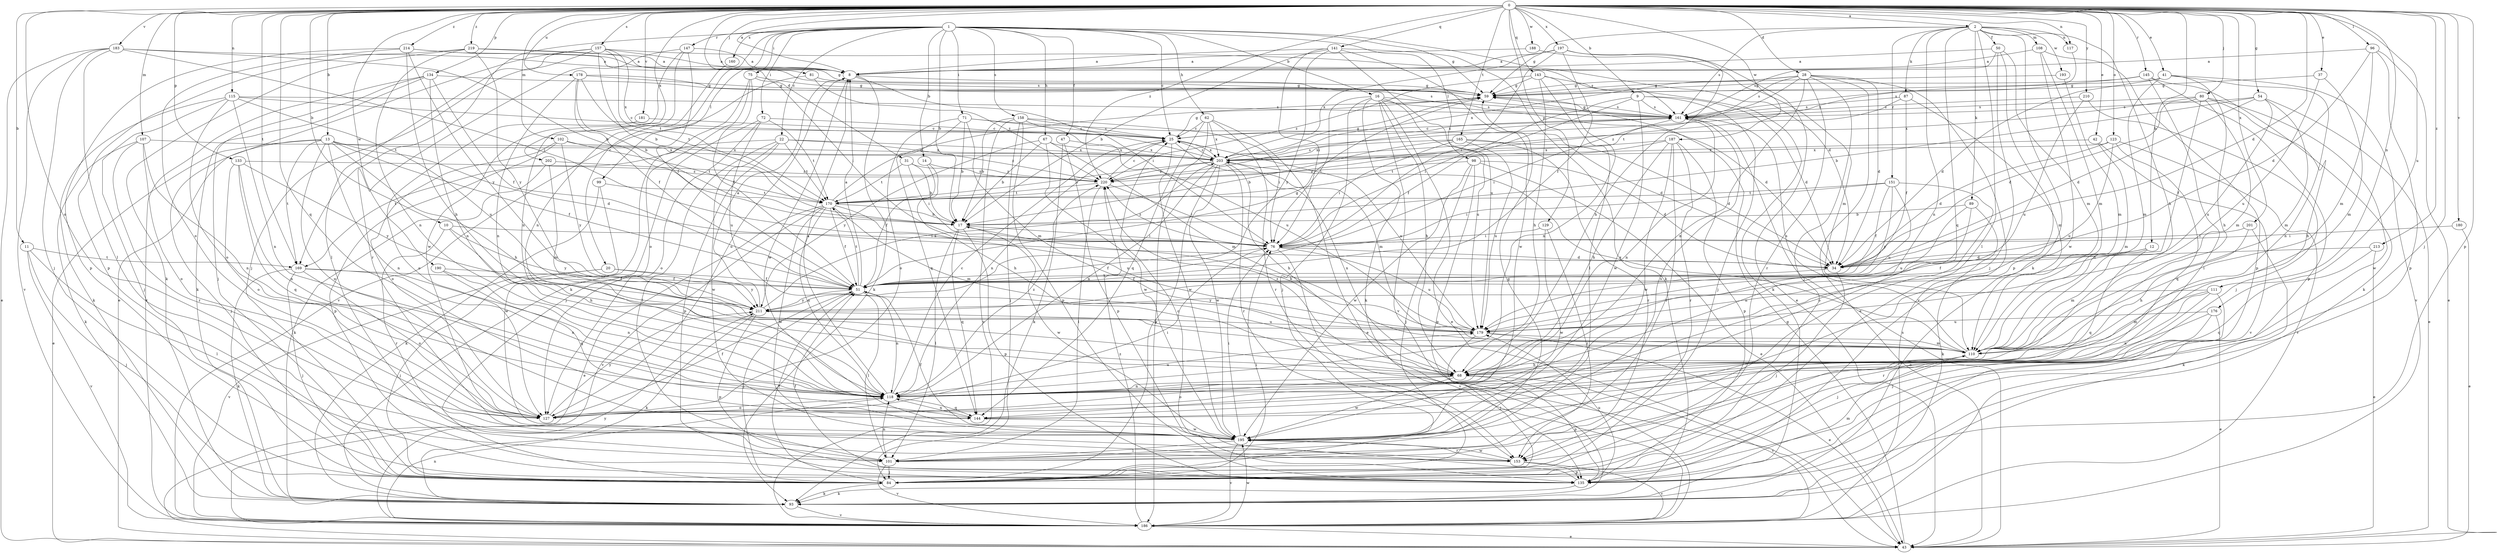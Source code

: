 strict digraph  {
0;
1;
2;
8;
9;
10;
11;
12;
13;
14;
16;
17;
20;
22;
25;
28;
31;
34;
37;
41;
42;
43;
47;
50;
51;
54;
59;
62;
67;
68;
71;
72;
75;
76;
80;
81;
84;
87;
89;
93;
96;
98;
99;
101;
102;
107;
108;
110;
111;
115;
117;
118;
123;
127;
129;
133;
134;
135;
141;
143;
144;
145;
147;
151;
153;
157;
158;
160;
161;
165;
169;
170;
176;
178;
179;
180;
181;
183;
186;
187;
188;
190;
193;
195;
197;
201;
202;
203;
210;
211;
213;
214;
219;
220;
0 -> 2  [label=a];
0 -> 8  [label=a];
0 -> 9  [label=b];
0 -> 10  [label=b];
0 -> 11  [label=b];
0 -> 12  [label=b];
0 -> 13  [label=b];
0 -> 28  [label=d];
0 -> 31  [label=d];
0 -> 34  [label=d];
0 -> 37  [label=e];
0 -> 41  [label=e];
0 -> 42  [label=e];
0 -> 54  [label=g];
0 -> 80  [label=j];
0 -> 81  [label=j];
0 -> 84  [label=j];
0 -> 96  [label=l];
0 -> 102  [label=m];
0 -> 107  [label=m];
0 -> 111  [label=n];
0 -> 115  [label=n];
0 -> 117  [label=n];
0 -> 123  [label=o];
0 -> 127  [label=o];
0 -> 129  [label=p];
0 -> 133  [label=p];
0 -> 134  [label=p];
0 -> 135  [label=p];
0 -> 141  [label=q];
0 -> 143  [label=q];
0 -> 144  [label=q];
0 -> 145  [label=r];
0 -> 157  [label=s];
0 -> 165  [label=t];
0 -> 169  [label=t];
0 -> 176  [label=u];
0 -> 178  [label=u];
0 -> 180  [label=v];
0 -> 181  [label=v];
0 -> 183  [label=v];
0 -> 187  [label=w];
0 -> 188  [label=w];
0 -> 190  [label=w];
0 -> 197  [label=x];
0 -> 201  [label=x];
0 -> 202  [label=x];
0 -> 210  [label=y];
0 -> 213  [label=z];
0 -> 214  [label=z];
0 -> 219  [label=z];
0 -> 220  [label=z];
1 -> 14  [label=b];
1 -> 16  [label=b];
1 -> 17  [label=b];
1 -> 20  [label=c];
1 -> 22  [label=c];
1 -> 25  [label=c];
1 -> 34  [label=d];
1 -> 47  [label=f];
1 -> 59  [label=g];
1 -> 62  [label=h];
1 -> 67  [label=h];
1 -> 71  [label=i];
1 -> 72  [label=i];
1 -> 75  [label=i];
1 -> 98  [label=l];
1 -> 99  [label=l];
1 -> 147  [label=r];
1 -> 158  [label=s];
1 -> 160  [label=s];
1 -> 169  [label=t];
2 -> 50  [label=f];
2 -> 59  [label=g];
2 -> 68  [label=h];
2 -> 87  [label=k];
2 -> 89  [label=k];
2 -> 93  [label=k];
2 -> 101  [label=l];
2 -> 108  [label=m];
2 -> 117  [label=n];
2 -> 118  [label=n];
2 -> 144  [label=q];
2 -> 151  [label=r];
2 -> 161  [label=s];
2 -> 193  [label=w];
8 -> 59  [label=g];
8 -> 76  [label=i];
8 -> 93  [label=k];
8 -> 127  [label=o];
8 -> 195  [label=w];
9 -> 34  [label=d];
9 -> 51  [label=f];
9 -> 76  [label=i];
9 -> 84  [label=j];
9 -> 161  [label=s];
9 -> 195  [label=w];
10 -> 68  [label=h];
10 -> 76  [label=i];
10 -> 153  [label=r];
10 -> 211  [label=y];
11 -> 84  [label=j];
11 -> 101  [label=l];
11 -> 169  [label=t];
11 -> 186  [label=v];
12 -> 34  [label=d];
12 -> 51  [label=f];
12 -> 110  [label=m];
12 -> 144  [label=q];
13 -> 34  [label=d];
13 -> 43  [label=e];
13 -> 51  [label=f];
13 -> 68  [label=h];
13 -> 84  [label=j];
13 -> 118  [label=n];
13 -> 127  [label=o];
13 -> 169  [label=t];
13 -> 203  [label=x];
14 -> 51  [label=f];
14 -> 68  [label=h];
14 -> 220  [label=z];
16 -> 34  [label=d];
16 -> 43  [label=e];
16 -> 68  [label=h];
16 -> 76  [label=i];
16 -> 84  [label=j];
16 -> 93  [label=k];
16 -> 161  [label=s];
16 -> 179  [label=u];
16 -> 186  [label=v];
17 -> 76  [label=i];
17 -> 101  [label=l];
17 -> 135  [label=p];
17 -> 144  [label=q];
17 -> 195  [label=w];
20 -> 51  [label=f];
20 -> 84  [label=j];
20 -> 186  [label=v];
20 -> 211  [label=y];
22 -> 101  [label=l];
22 -> 135  [label=p];
22 -> 169  [label=t];
22 -> 170  [label=t];
22 -> 195  [label=w];
22 -> 203  [label=x];
22 -> 220  [label=z];
25 -> 59  [label=g];
25 -> 110  [label=m];
25 -> 118  [label=n];
25 -> 161  [label=s];
25 -> 179  [label=u];
25 -> 195  [label=w];
25 -> 203  [label=x];
28 -> 34  [label=d];
28 -> 43  [label=e];
28 -> 59  [label=g];
28 -> 84  [label=j];
28 -> 118  [label=n];
28 -> 153  [label=r];
28 -> 161  [label=s];
28 -> 170  [label=t];
28 -> 186  [label=v];
28 -> 203  [label=x];
31 -> 17  [label=b];
31 -> 76  [label=i];
31 -> 170  [label=t];
31 -> 220  [label=z];
34 -> 51  [label=f];
34 -> 84  [label=j];
37 -> 59  [label=g];
37 -> 110  [label=m];
37 -> 179  [label=u];
41 -> 34  [label=d];
41 -> 59  [label=g];
41 -> 68  [label=h];
41 -> 110  [label=m];
41 -> 118  [label=n];
41 -> 186  [label=v];
42 -> 110  [label=m];
42 -> 186  [label=v];
42 -> 203  [label=x];
43 -> 59  [label=g];
43 -> 161  [label=s];
47 -> 93  [label=k];
47 -> 135  [label=p];
47 -> 203  [label=x];
50 -> 8  [label=a];
50 -> 84  [label=j];
50 -> 110  [label=m];
50 -> 135  [label=p];
50 -> 161  [label=s];
51 -> 8  [label=a];
51 -> 59  [label=g];
51 -> 84  [label=j];
51 -> 101  [label=l];
51 -> 118  [label=n];
51 -> 170  [label=t];
51 -> 211  [label=y];
54 -> 17  [label=b];
54 -> 34  [label=d];
54 -> 43  [label=e];
54 -> 110  [label=m];
54 -> 161  [label=s];
54 -> 179  [label=u];
59 -> 161  [label=s];
62 -> 25  [label=c];
62 -> 43  [label=e];
62 -> 144  [label=q];
62 -> 153  [label=r];
62 -> 186  [label=v];
62 -> 203  [label=x];
67 -> 17  [label=b];
67 -> 110  [label=m];
67 -> 195  [label=w];
67 -> 203  [label=x];
67 -> 211  [label=y];
68 -> 118  [label=n];
68 -> 127  [label=o];
68 -> 135  [label=p];
68 -> 186  [label=v];
68 -> 195  [label=w];
68 -> 203  [label=x];
68 -> 220  [label=z];
71 -> 17  [label=b];
71 -> 25  [label=c];
71 -> 34  [label=d];
71 -> 110  [label=m];
71 -> 127  [label=o];
71 -> 144  [label=q];
72 -> 25  [label=c];
72 -> 84  [label=j];
72 -> 127  [label=o];
72 -> 170  [label=t];
72 -> 179  [label=u];
75 -> 51  [label=f];
75 -> 59  [label=g];
75 -> 76  [label=i];
75 -> 93  [label=k];
75 -> 127  [label=o];
76 -> 34  [label=d];
76 -> 51  [label=f];
76 -> 179  [label=u];
76 -> 186  [label=v];
76 -> 220  [label=z];
80 -> 34  [label=d];
80 -> 51  [label=f];
80 -> 68  [label=h];
80 -> 110  [label=m];
80 -> 161  [label=s];
80 -> 195  [label=w];
80 -> 203  [label=x];
81 -> 59  [label=g];
81 -> 186  [label=v];
81 -> 220  [label=z];
84 -> 51  [label=f];
84 -> 76  [label=i];
84 -> 93  [label=k];
87 -> 51  [label=f];
87 -> 110  [label=m];
87 -> 161  [label=s];
87 -> 220  [label=z];
89 -> 17  [label=b];
89 -> 93  [label=k];
89 -> 118  [label=n];
89 -> 179  [label=u];
93 -> 186  [label=v];
96 -> 8  [label=a];
96 -> 34  [label=d];
96 -> 43  [label=e];
96 -> 110  [label=m];
96 -> 135  [label=p];
98 -> 34  [label=d];
98 -> 43  [label=e];
98 -> 84  [label=j];
98 -> 135  [label=p];
98 -> 195  [label=w];
98 -> 220  [label=z];
99 -> 93  [label=k];
99 -> 170  [label=t];
99 -> 195  [label=w];
101 -> 59  [label=g];
101 -> 84  [label=j];
101 -> 118  [label=n];
101 -> 186  [label=v];
102 -> 127  [label=o];
102 -> 135  [label=p];
102 -> 170  [label=t];
102 -> 203  [label=x];
102 -> 211  [label=y];
107 -> 93  [label=k];
107 -> 118  [label=n];
107 -> 127  [label=o];
107 -> 153  [label=r];
107 -> 203  [label=x];
108 -> 8  [label=a];
108 -> 110  [label=m];
108 -> 135  [label=p];
108 -> 195  [label=w];
110 -> 68  [label=h];
110 -> 161  [label=s];
110 -> 203  [label=x];
111 -> 84  [label=j];
111 -> 110  [label=m];
111 -> 118  [label=n];
111 -> 153  [label=r];
111 -> 211  [label=y];
115 -> 25  [label=c];
115 -> 84  [label=j];
115 -> 93  [label=k];
115 -> 118  [label=n];
115 -> 127  [label=o];
115 -> 161  [label=s];
115 -> 179  [label=u];
117 -> 203  [label=x];
118 -> 8  [label=a];
118 -> 25  [label=c];
118 -> 127  [label=o];
118 -> 144  [label=q];
118 -> 179  [label=u];
118 -> 220  [label=z];
123 -> 34  [label=d];
123 -> 144  [label=q];
123 -> 179  [label=u];
123 -> 186  [label=v];
123 -> 203  [label=x];
127 -> 51  [label=f];
127 -> 76  [label=i];
127 -> 211  [label=y];
129 -> 76  [label=i];
129 -> 153  [label=r];
129 -> 195  [label=w];
133 -> 118  [label=n];
133 -> 127  [label=o];
133 -> 144  [label=q];
133 -> 211  [label=y];
133 -> 220  [label=z];
134 -> 51  [label=f];
134 -> 59  [label=g];
134 -> 84  [label=j];
134 -> 93  [label=k];
134 -> 118  [label=n];
134 -> 186  [label=v];
135 -> 25  [label=c];
135 -> 51  [label=f];
135 -> 93  [label=k];
135 -> 110  [label=m];
135 -> 179  [label=u];
141 -> 8  [label=a];
141 -> 17  [label=b];
141 -> 76  [label=i];
141 -> 93  [label=k];
141 -> 179  [label=u];
141 -> 195  [label=w];
141 -> 211  [label=y];
143 -> 59  [label=g];
143 -> 68  [label=h];
143 -> 93  [label=k];
143 -> 101  [label=l];
143 -> 118  [label=n];
143 -> 220  [label=z];
144 -> 118  [label=n];
144 -> 195  [label=w];
145 -> 59  [label=g];
145 -> 93  [label=k];
145 -> 101  [label=l];
145 -> 135  [label=p];
145 -> 161  [label=s];
147 -> 8  [label=a];
147 -> 51  [label=f];
147 -> 118  [label=n];
147 -> 153  [label=r];
147 -> 195  [label=w];
151 -> 51  [label=f];
151 -> 76  [label=i];
151 -> 127  [label=o];
151 -> 170  [label=t];
151 -> 179  [label=u];
151 -> 211  [label=y];
153 -> 135  [label=p];
153 -> 186  [label=v];
153 -> 195  [label=w];
157 -> 8  [label=a];
157 -> 17  [label=b];
157 -> 43  [label=e];
157 -> 84  [label=j];
157 -> 101  [label=l];
157 -> 161  [label=s];
157 -> 170  [label=t];
157 -> 203  [label=x];
158 -> 17  [label=b];
158 -> 25  [label=c];
158 -> 76  [label=i];
158 -> 84  [label=j];
158 -> 135  [label=p];
158 -> 179  [label=u];
158 -> 186  [label=v];
160 -> 118  [label=n];
161 -> 25  [label=c];
161 -> 59  [label=g];
161 -> 76  [label=i];
161 -> 118  [label=n];
165 -> 17  [label=b];
165 -> 34  [label=d];
165 -> 76  [label=i];
165 -> 153  [label=r];
165 -> 179  [label=u];
165 -> 203  [label=x];
169 -> 51  [label=f];
169 -> 84  [label=j];
169 -> 93  [label=k];
169 -> 118  [label=n];
169 -> 127  [label=o];
170 -> 17  [label=b];
170 -> 43  [label=e];
170 -> 51  [label=f];
170 -> 59  [label=g];
170 -> 110  [label=m];
170 -> 118  [label=n];
170 -> 179  [label=u];
170 -> 186  [label=v];
170 -> 195  [label=w];
176 -> 43  [label=e];
176 -> 84  [label=j];
176 -> 127  [label=o];
176 -> 179  [label=u];
178 -> 17  [label=b];
178 -> 51  [label=f];
178 -> 59  [label=g];
178 -> 118  [label=n];
178 -> 161  [label=s];
178 -> 170  [label=t];
179 -> 17  [label=b];
179 -> 43  [label=e];
179 -> 84  [label=j];
179 -> 110  [label=m];
180 -> 43  [label=e];
180 -> 76  [label=i];
181 -> 25  [label=c];
181 -> 127  [label=o];
183 -> 8  [label=a];
183 -> 17  [label=b];
183 -> 43  [label=e];
183 -> 76  [label=i];
183 -> 84  [label=j];
183 -> 101  [label=l];
183 -> 186  [label=v];
186 -> 43  [label=e];
186 -> 118  [label=n];
186 -> 195  [label=w];
186 -> 211  [label=y];
186 -> 220  [label=z];
187 -> 68  [label=h];
187 -> 101  [label=l];
187 -> 135  [label=p];
187 -> 153  [label=r];
187 -> 170  [label=t];
187 -> 195  [label=w];
187 -> 203  [label=x];
188 -> 8  [label=a];
188 -> 110  [label=m];
190 -> 51  [label=f];
190 -> 118  [label=n];
190 -> 144  [label=q];
193 -> 59  [label=g];
193 -> 110  [label=m];
195 -> 51  [label=f];
195 -> 76  [label=i];
195 -> 101  [label=l];
195 -> 153  [label=r];
195 -> 161  [label=s];
195 -> 186  [label=v];
197 -> 8  [label=a];
197 -> 43  [label=e];
197 -> 51  [label=f];
197 -> 68  [label=h];
197 -> 76  [label=i];
197 -> 203  [label=x];
201 -> 68  [label=h];
201 -> 76  [label=i];
201 -> 93  [label=k];
202 -> 93  [label=k];
202 -> 110  [label=m];
202 -> 220  [label=z];
203 -> 25  [label=c];
203 -> 59  [label=g];
203 -> 68  [label=h];
203 -> 84  [label=j];
203 -> 118  [label=n];
203 -> 153  [label=r];
203 -> 170  [label=t];
203 -> 195  [label=w];
203 -> 220  [label=z];
210 -> 84  [label=j];
210 -> 161  [label=s];
210 -> 179  [label=u];
211 -> 8  [label=a];
211 -> 93  [label=k];
211 -> 135  [label=p];
211 -> 179  [label=u];
211 -> 203  [label=x];
213 -> 34  [label=d];
213 -> 43  [label=e];
213 -> 144  [label=q];
214 -> 8  [label=a];
214 -> 68  [label=h];
214 -> 127  [label=o];
214 -> 135  [label=p];
214 -> 161  [label=s];
214 -> 211  [label=y];
219 -> 8  [label=a];
219 -> 59  [label=g];
219 -> 93  [label=k];
219 -> 118  [label=n];
219 -> 135  [label=p];
219 -> 211  [label=y];
220 -> 25  [label=c];
220 -> 76  [label=i];
220 -> 101  [label=l];
220 -> 161  [label=s];
220 -> 170  [label=t];
}
